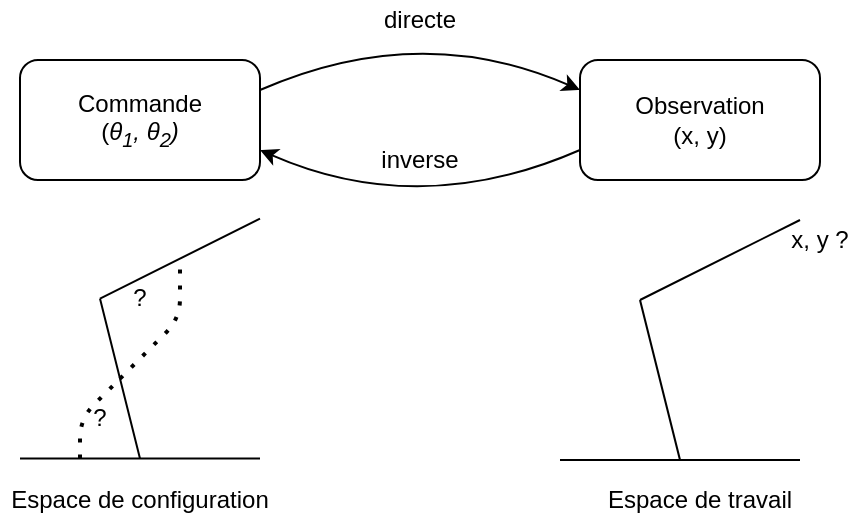 <mxfile version="13.6.6" type="device"><diagram id="vjhzxITmvud61bEWLMfy" name="Page-1"><mxGraphModel dx="1422" dy="759" grid="1" gridSize="10" guides="1" tooltips="1" connect="1" arrows="1" fold="1" page="1" pageScale="1" pageWidth="827" pageHeight="1169" math="0" shadow="0"><root><mxCell id="0"/><mxCell id="1" parent="0"/><mxCell id="98wXHGoUyrw9acwyh3Q5-1" value="&lt;div&gt;Commande&lt;/div&gt;(&lt;i&gt;θ&lt;sub&gt;1&lt;/sub&gt;, &lt;/i&gt;&lt;i&gt;&lt;i&gt;θ&lt;sub&gt;2&lt;/sub&gt;)&lt;/i&gt;&lt;/i&gt;" style="rounded=1;whiteSpace=wrap;html=1;" parent="1" vertex="1"><mxGeometry x="80" y="40" width="120" height="60" as="geometry"/></mxCell><mxCell id="98wXHGoUyrw9acwyh3Q5-2" value="&lt;div&gt;Observation&lt;/div&gt;(x, y)" style="rounded=1;whiteSpace=wrap;html=1;" parent="1" vertex="1"><mxGeometry x="360" y="40" width="120" height="60" as="geometry"/></mxCell><mxCell id="98wXHGoUyrw9acwyh3Q5-4" value="" style="curved=1;endArrow=classic;html=1;exitX=1;exitY=0.25;exitDx=0;exitDy=0;entryX=0;entryY=0.25;entryDx=0;entryDy=0;" parent="1" source="98wXHGoUyrw9acwyh3Q5-1" target="98wXHGoUyrw9acwyh3Q5-2" edge="1"><mxGeometry width="50" height="50" relative="1" as="geometry"><mxPoint x="270" y="100" as="sourcePoint"/><mxPoint x="320" y="50" as="targetPoint"/><Array as="points"><mxPoint x="280" y="20"/></Array></mxGeometry></mxCell><mxCell id="98wXHGoUyrw9acwyh3Q5-5" value="" style="curved=1;endArrow=classic;html=1;exitX=0;exitY=0.75;exitDx=0;exitDy=0;entryX=1;entryY=0.75;entryDx=0;entryDy=0;" parent="1" source="98wXHGoUyrw9acwyh3Q5-2" target="98wXHGoUyrw9acwyh3Q5-1" edge="1"><mxGeometry width="50" height="50" relative="1" as="geometry"><mxPoint x="210" y="65" as="sourcePoint"/><mxPoint x="300" y="120" as="targetPoint"/><Array as="points"><mxPoint x="280" y="120"/></Array></mxGeometry></mxCell><mxCell id="98wXHGoUyrw9acwyh3Q5-6" value="directe" style="text;html=1;strokeColor=none;fillColor=none;align=center;verticalAlign=middle;whiteSpace=wrap;rounded=0;" parent="1" vertex="1"><mxGeometry x="260" y="10" width="40" height="20" as="geometry"/></mxCell><mxCell id="98wXHGoUyrw9acwyh3Q5-9" value="inverse" style="text;html=1;strokeColor=none;fillColor=none;align=center;verticalAlign=middle;whiteSpace=wrap;rounded=0;" parent="1" vertex="1"><mxGeometry x="260" y="80" width="40" height="20" as="geometry"/></mxCell><mxCell id="98wXHGoUyrw9acwyh3Q5-10" value="" style="endArrow=none;html=1;" parent="1" edge="1"><mxGeometry width="50" height="50" relative="1" as="geometry"><mxPoint x="80" y="239.31" as="sourcePoint"/><mxPoint x="200" y="239.31" as="targetPoint"/></mxGeometry></mxCell><mxCell id="98wXHGoUyrw9acwyh3Q5-12" value="" style="endArrow=none;html=1;" parent="1" edge="1"><mxGeometry width="50" height="50" relative="1" as="geometry"><mxPoint x="140" y="239.31" as="sourcePoint"/><mxPoint x="120" y="159.31" as="targetPoint"/></mxGeometry></mxCell><mxCell id="98wXHGoUyrw9acwyh3Q5-13" value="" style="endArrow=none;html=1;" parent="1" edge="1"><mxGeometry width="50" height="50" relative="1" as="geometry"><mxPoint x="120" y="159.31" as="sourcePoint"/><mxPoint x="200" y="119.31" as="targetPoint"/></mxGeometry></mxCell><mxCell id="98wXHGoUyrw9acwyh3Q5-15" value="" style="endArrow=none;dashed=1;html=1;dashPattern=1 3;strokeWidth=2;" parent="1" edge="1"><mxGeometry width="50" height="50" relative="1" as="geometry"><mxPoint x="110" y="239.31" as="sourcePoint"/><mxPoint x="130" y="199.31" as="targetPoint"/><Array as="points"><mxPoint x="110" y="219.31"/></Array></mxGeometry></mxCell><mxCell id="98wXHGoUyrw9acwyh3Q5-16" value="" style="endArrow=none;dashed=1;html=1;dashPattern=1 3;strokeWidth=2;" parent="1" edge="1"><mxGeometry width="50" height="50" relative="1" as="geometry"><mxPoint x="130" y="199.31" as="sourcePoint"/><mxPoint x="160" y="139.31" as="targetPoint"/><Array as="points"><mxPoint x="160" y="169.31"/></Array></mxGeometry></mxCell><mxCell id="98wXHGoUyrw9acwyh3Q5-17" value="?" style="text;html=1;strokeColor=none;fillColor=none;align=center;verticalAlign=middle;whiteSpace=wrap;rounded=0;" parent="1" vertex="1"><mxGeometry x="100" y="209.31" width="40" height="20" as="geometry"/></mxCell><mxCell id="98wXHGoUyrw9acwyh3Q5-18" value="?" style="text;html=1;strokeColor=none;fillColor=none;align=center;verticalAlign=middle;whiteSpace=wrap;rounded=0;" parent="1" vertex="1"><mxGeometry x="120" y="149.31" width="40" height="20" as="geometry"/></mxCell><mxCell id="98wXHGoUyrw9acwyh3Q5-19" value="" style="endArrow=none;html=1;" parent="1" edge="1"><mxGeometry width="50" height="50" relative="1" as="geometry"><mxPoint x="350" y="240" as="sourcePoint"/><mxPoint x="470" y="240" as="targetPoint"/></mxGeometry></mxCell><mxCell id="98wXHGoUyrw9acwyh3Q5-20" value="" style="endArrow=none;html=1;" parent="1" edge="1"><mxGeometry width="50" height="50" relative="1" as="geometry"><mxPoint x="410" y="240" as="sourcePoint"/><mxPoint x="390" y="160" as="targetPoint"/></mxGeometry></mxCell><mxCell id="98wXHGoUyrw9acwyh3Q5-21" value="" style="endArrow=none;html=1;" parent="1" edge="1"><mxGeometry width="50" height="50" relative="1" as="geometry"><mxPoint x="390" y="160" as="sourcePoint"/><mxPoint x="470" y="120" as="targetPoint"/></mxGeometry></mxCell><mxCell id="98wXHGoUyrw9acwyh3Q5-26" value="x, y ?" style="text;html=1;strokeColor=none;fillColor=none;align=center;verticalAlign=middle;whiteSpace=wrap;rounded=0;" parent="1" vertex="1"><mxGeometry x="460" y="120" width="40" height="20" as="geometry"/></mxCell><mxCell id="oCQd4G1N0gFeY2zfm63Y-1" value="Espace de configuration" style="text;html=1;strokeColor=none;fillColor=none;align=center;verticalAlign=middle;whiteSpace=wrap;rounded=0;" vertex="1" parent="1"><mxGeometry x="70" y="250" width="140" height="20" as="geometry"/></mxCell><mxCell id="oCQd4G1N0gFeY2zfm63Y-2" value="Espace de travail" style="text;html=1;strokeColor=none;fillColor=none;align=center;verticalAlign=middle;whiteSpace=wrap;rounded=0;" vertex="1" parent="1"><mxGeometry x="370" y="250" width="100" height="20" as="geometry"/></mxCell></root></mxGraphModel></diagram></mxfile>
